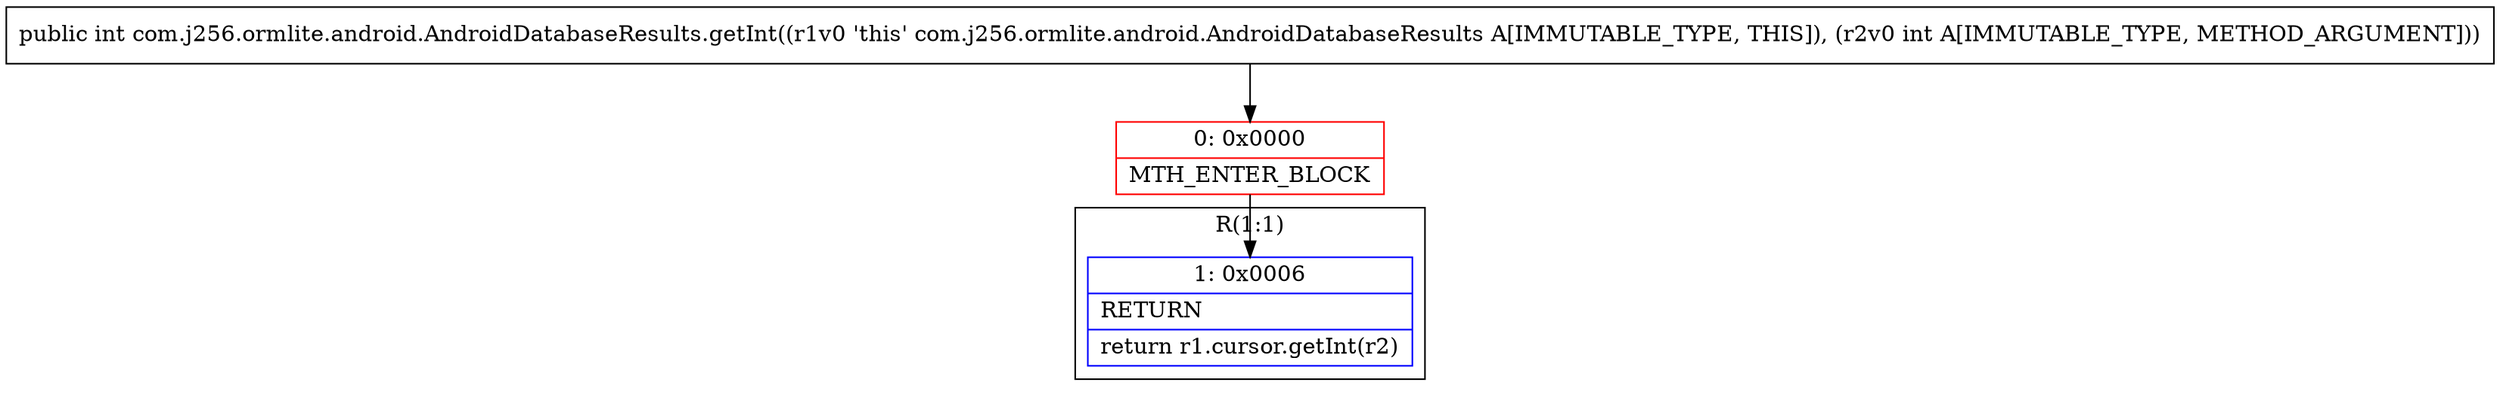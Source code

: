 digraph "CFG forcom.j256.ormlite.android.AndroidDatabaseResults.getInt(I)I" {
subgraph cluster_Region_151478866 {
label = "R(1:1)";
node [shape=record,color=blue];
Node_1 [shape=record,label="{1\:\ 0x0006|RETURN\l|return r1.cursor.getInt(r2)\l}"];
}
Node_0 [shape=record,color=red,label="{0\:\ 0x0000|MTH_ENTER_BLOCK\l}"];
MethodNode[shape=record,label="{public int com.j256.ormlite.android.AndroidDatabaseResults.getInt((r1v0 'this' com.j256.ormlite.android.AndroidDatabaseResults A[IMMUTABLE_TYPE, THIS]), (r2v0 int A[IMMUTABLE_TYPE, METHOD_ARGUMENT])) }"];
MethodNode -> Node_0;
Node_0 -> Node_1;
}

